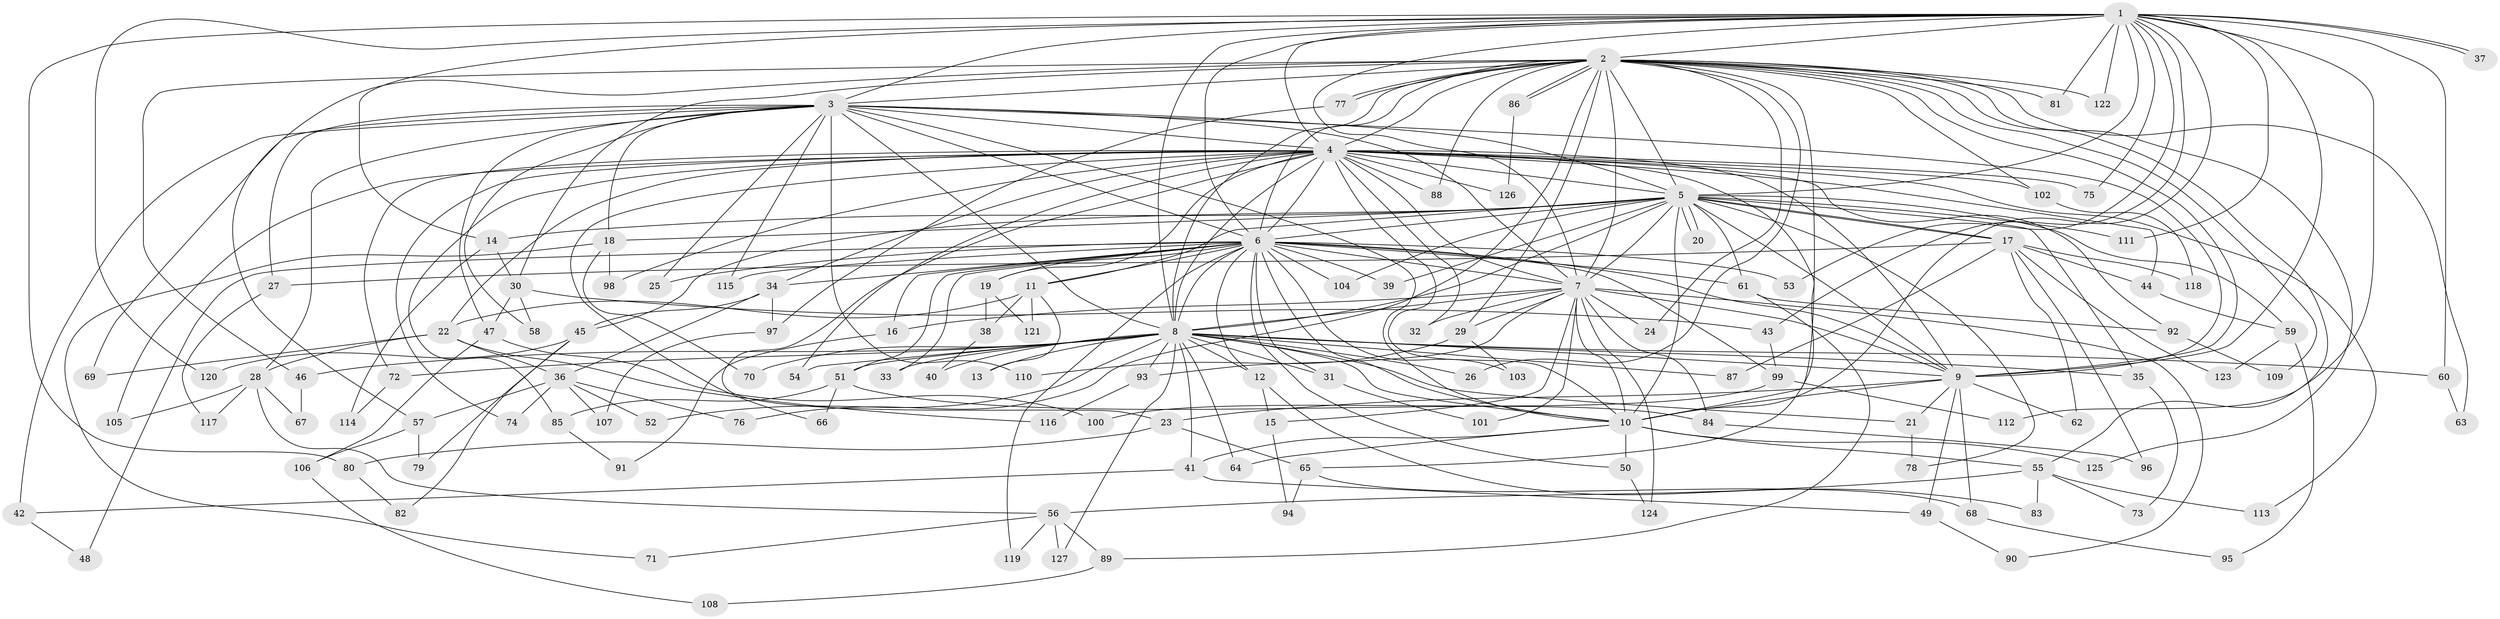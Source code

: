 // coarse degree distribution, {20: 0.01020408163265306, 25: 0.030612244897959183, 17: 0.01020408163265306, 27: 0.01020408163265306, 26: 0.01020408163265306, 22: 0.01020408163265306, 7: 0.030612244897959183, 5: 0.061224489795918366, 2: 0.4897959183673469, 4: 0.09183673469387756, 3: 0.19387755102040816, 9: 0.01020408163265306, 6: 0.030612244897959183, 10: 0.01020408163265306}
// Generated by graph-tools (version 1.1) at 2025/41/03/06/25 10:41:35]
// undirected, 127 vertices, 279 edges
graph export_dot {
graph [start="1"]
  node [color=gray90,style=filled];
  1;
  2;
  3;
  4;
  5;
  6;
  7;
  8;
  9;
  10;
  11;
  12;
  13;
  14;
  15;
  16;
  17;
  18;
  19;
  20;
  21;
  22;
  23;
  24;
  25;
  26;
  27;
  28;
  29;
  30;
  31;
  32;
  33;
  34;
  35;
  36;
  37;
  38;
  39;
  40;
  41;
  42;
  43;
  44;
  45;
  46;
  47;
  48;
  49;
  50;
  51;
  52;
  53;
  54;
  55;
  56;
  57;
  58;
  59;
  60;
  61;
  62;
  63;
  64;
  65;
  66;
  67;
  68;
  69;
  70;
  71;
  72;
  73;
  74;
  75;
  76;
  77;
  78;
  79;
  80;
  81;
  82;
  83;
  84;
  85;
  86;
  87;
  88;
  89;
  90;
  91;
  92;
  93;
  94;
  95;
  96;
  97;
  98;
  99;
  100;
  101;
  102;
  103;
  104;
  105;
  106;
  107;
  108;
  109;
  110;
  111;
  112;
  113;
  114;
  115;
  116;
  117;
  118;
  119;
  120;
  121;
  122;
  123;
  124;
  125;
  126;
  127;
  1 -- 2;
  1 -- 3;
  1 -- 4;
  1 -- 5;
  1 -- 6;
  1 -- 7;
  1 -- 8;
  1 -- 9;
  1 -- 10;
  1 -- 14;
  1 -- 37;
  1 -- 37;
  1 -- 43;
  1 -- 53;
  1 -- 60;
  1 -- 75;
  1 -- 80;
  1 -- 81;
  1 -- 111;
  1 -- 112;
  1 -- 120;
  1 -- 122;
  2 -- 3;
  2 -- 4;
  2 -- 5;
  2 -- 6;
  2 -- 7;
  2 -- 8;
  2 -- 9;
  2 -- 10;
  2 -- 24;
  2 -- 26;
  2 -- 29;
  2 -- 30;
  2 -- 46;
  2 -- 55;
  2 -- 57;
  2 -- 63;
  2 -- 76;
  2 -- 77;
  2 -- 77;
  2 -- 81;
  2 -- 86;
  2 -- 86;
  2 -- 88;
  2 -- 102;
  2 -- 109;
  2 -- 122;
  2 -- 125;
  3 -- 4;
  3 -- 5;
  3 -- 6;
  3 -- 7;
  3 -- 8;
  3 -- 9;
  3 -- 10;
  3 -- 18;
  3 -- 25;
  3 -- 27;
  3 -- 28;
  3 -- 42;
  3 -- 47;
  3 -- 58;
  3 -- 69;
  3 -- 110;
  3 -- 115;
  4 -- 5;
  4 -- 6;
  4 -- 7;
  4 -- 8;
  4 -- 9;
  4 -- 10;
  4 -- 19;
  4 -- 22;
  4 -- 23;
  4 -- 32;
  4 -- 34;
  4 -- 44;
  4 -- 54;
  4 -- 65;
  4 -- 66;
  4 -- 72;
  4 -- 74;
  4 -- 75;
  4 -- 85;
  4 -- 88;
  4 -- 92;
  4 -- 98;
  4 -- 102;
  4 -- 105;
  4 -- 113;
  4 -- 126;
  5 -- 6;
  5 -- 7;
  5 -- 8;
  5 -- 9;
  5 -- 10;
  5 -- 11;
  5 -- 14;
  5 -- 17;
  5 -- 17;
  5 -- 18;
  5 -- 20;
  5 -- 20;
  5 -- 35;
  5 -- 39;
  5 -- 45;
  5 -- 59;
  5 -- 61;
  5 -- 78;
  5 -- 104;
  5 -- 111;
  6 -- 7;
  6 -- 8;
  6 -- 9;
  6 -- 10;
  6 -- 11;
  6 -- 12;
  6 -- 16;
  6 -- 19;
  6 -- 25;
  6 -- 31;
  6 -- 33;
  6 -- 34;
  6 -- 39;
  6 -- 48;
  6 -- 50;
  6 -- 51;
  6 -- 53;
  6 -- 61;
  6 -- 99;
  6 -- 103;
  6 -- 104;
  6 -- 115;
  6 -- 119;
  7 -- 8;
  7 -- 9;
  7 -- 10;
  7 -- 15;
  7 -- 16;
  7 -- 24;
  7 -- 29;
  7 -- 32;
  7 -- 84;
  7 -- 90;
  7 -- 93;
  7 -- 101;
  7 -- 124;
  8 -- 9;
  8 -- 10;
  8 -- 12;
  8 -- 13;
  8 -- 21;
  8 -- 26;
  8 -- 31;
  8 -- 33;
  8 -- 35;
  8 -- 40;
  8 -- 41;
  8 -- 46;
  8 -- 51;
  8 -- 52;
  8 -- 54;
  8 -- 60;
  8 -- 64;
  8 -- 70;
  8 -- 72;
  8 -- 87;
  8 -- 93;
  8 -- 127;
  9 -- 10;
  9 -- 21;
  9 -- 23;
  9 -- 49;
  9 -- 62;
  9 -- 68;
  10 -- 41;
  10 -- 50;
  10 -- 55;
  10 -- 64;
  10 -- 125;
  11 -- 13;
  11 -- 22;
  11 -- 38;
  11 -- 121;
  12 -- 15;
  12 -- 83;
  14 -- 30;
  14 -- 114;
  15 -- 94;
  16 -- 91;
  17 -- 27;
  17 -- 44;
  17 -- 62;
  17 -- 87;
  17 -- 96;
  17 -- 118;
  17 -- 123;
  18 -- 70;
  18 -- 71;
  18 -- 98;
  19 -- 38;
  19 -- 121;
  21 -- 78;
  22 -- 28;
  22 -- 36;
  22 -- 69;
  22 -- 116;
  23 -- 65;
  23 -- 80;
  27 -- 117;
  28 -- 56;
  28 -- 67;
  28 -- 105;
  28 -- 117;
  29 -- 103;
  29 -- 110;
  30 -- 43;
  30 -- 47;
  30 -- 58;
  31 -- 101;
  34 -- 36;
  34 -- 45;
  34 -- 97;
  35 -- 73;
  36 -- 52;
  36 -- 57;
  36 -- 74;
  36 -- 76;
  36 -- 107;
  38 -- 40;
  41 -- 42;
  41 -- 49;
  42 -- 48;
  43 -- 99;
  44 -- 59;
  45 -- 79;
  45 -- 82;
  45 -- 120;
  46 -- 67;
  47 -- 100;
  47 -- 106;
  49 -- 90;
  50 -- 124;
  51 -- 66;
  51 -- 84;
  51 -- 85;
  55 -- 56;
  55 -- 73;
  55 -- 83;
  55 -- 113;
  56 -- 71;
  56 -- 89;
  56 -- 119;
  56 -- 127;
  57 -- 79;
  57 -- 106;
  59 -- 95;
  59 -- 123;
  60 -- 63;
  61 -- 89;
  61 -- 92;
  65 -- 68;
  65 -- 94;
  68 -- 95;
  72 -- 114;
  77 -- 97;
  80 -- 82;
  84 -- 96;
  85 -- 91;
  86 -- 126;
  89 -- 108;
  92 -- 109;
  93 -- 116;
  97 -- 107;
  99 -- 100;
  99 -- 112;
  102 -- 118;
  106 -- 108;
}
